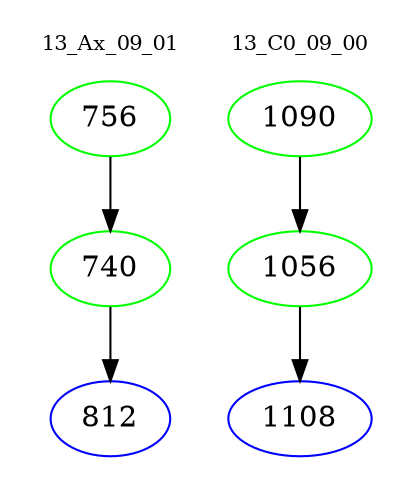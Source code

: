 digraph{
subgraph cluster_0 {
color = white
label = "13_Ax_09_01";
fontsize=10;
T0_756 [label="756", color="green"]
T0_756 -> T0_740 [color="black"]
T0_740 [label="740", color="green"]
T0_740 -> T0_812 [color="black"]
T0_812 [label="812", color="blue"]
}
subgraph cluster_1 {
color = white
label = "13_C0_09_00";
fontsize=10;
T1_1090 [label="1090", color="green"]
T1_1090 -> T1_1056 [color="black"]
T1_1056 [label="1056", color="green"]
T1_1056 -> T1_1108 [color="black"]
T1_1108 [label="1108", color="blue"]
}
}
